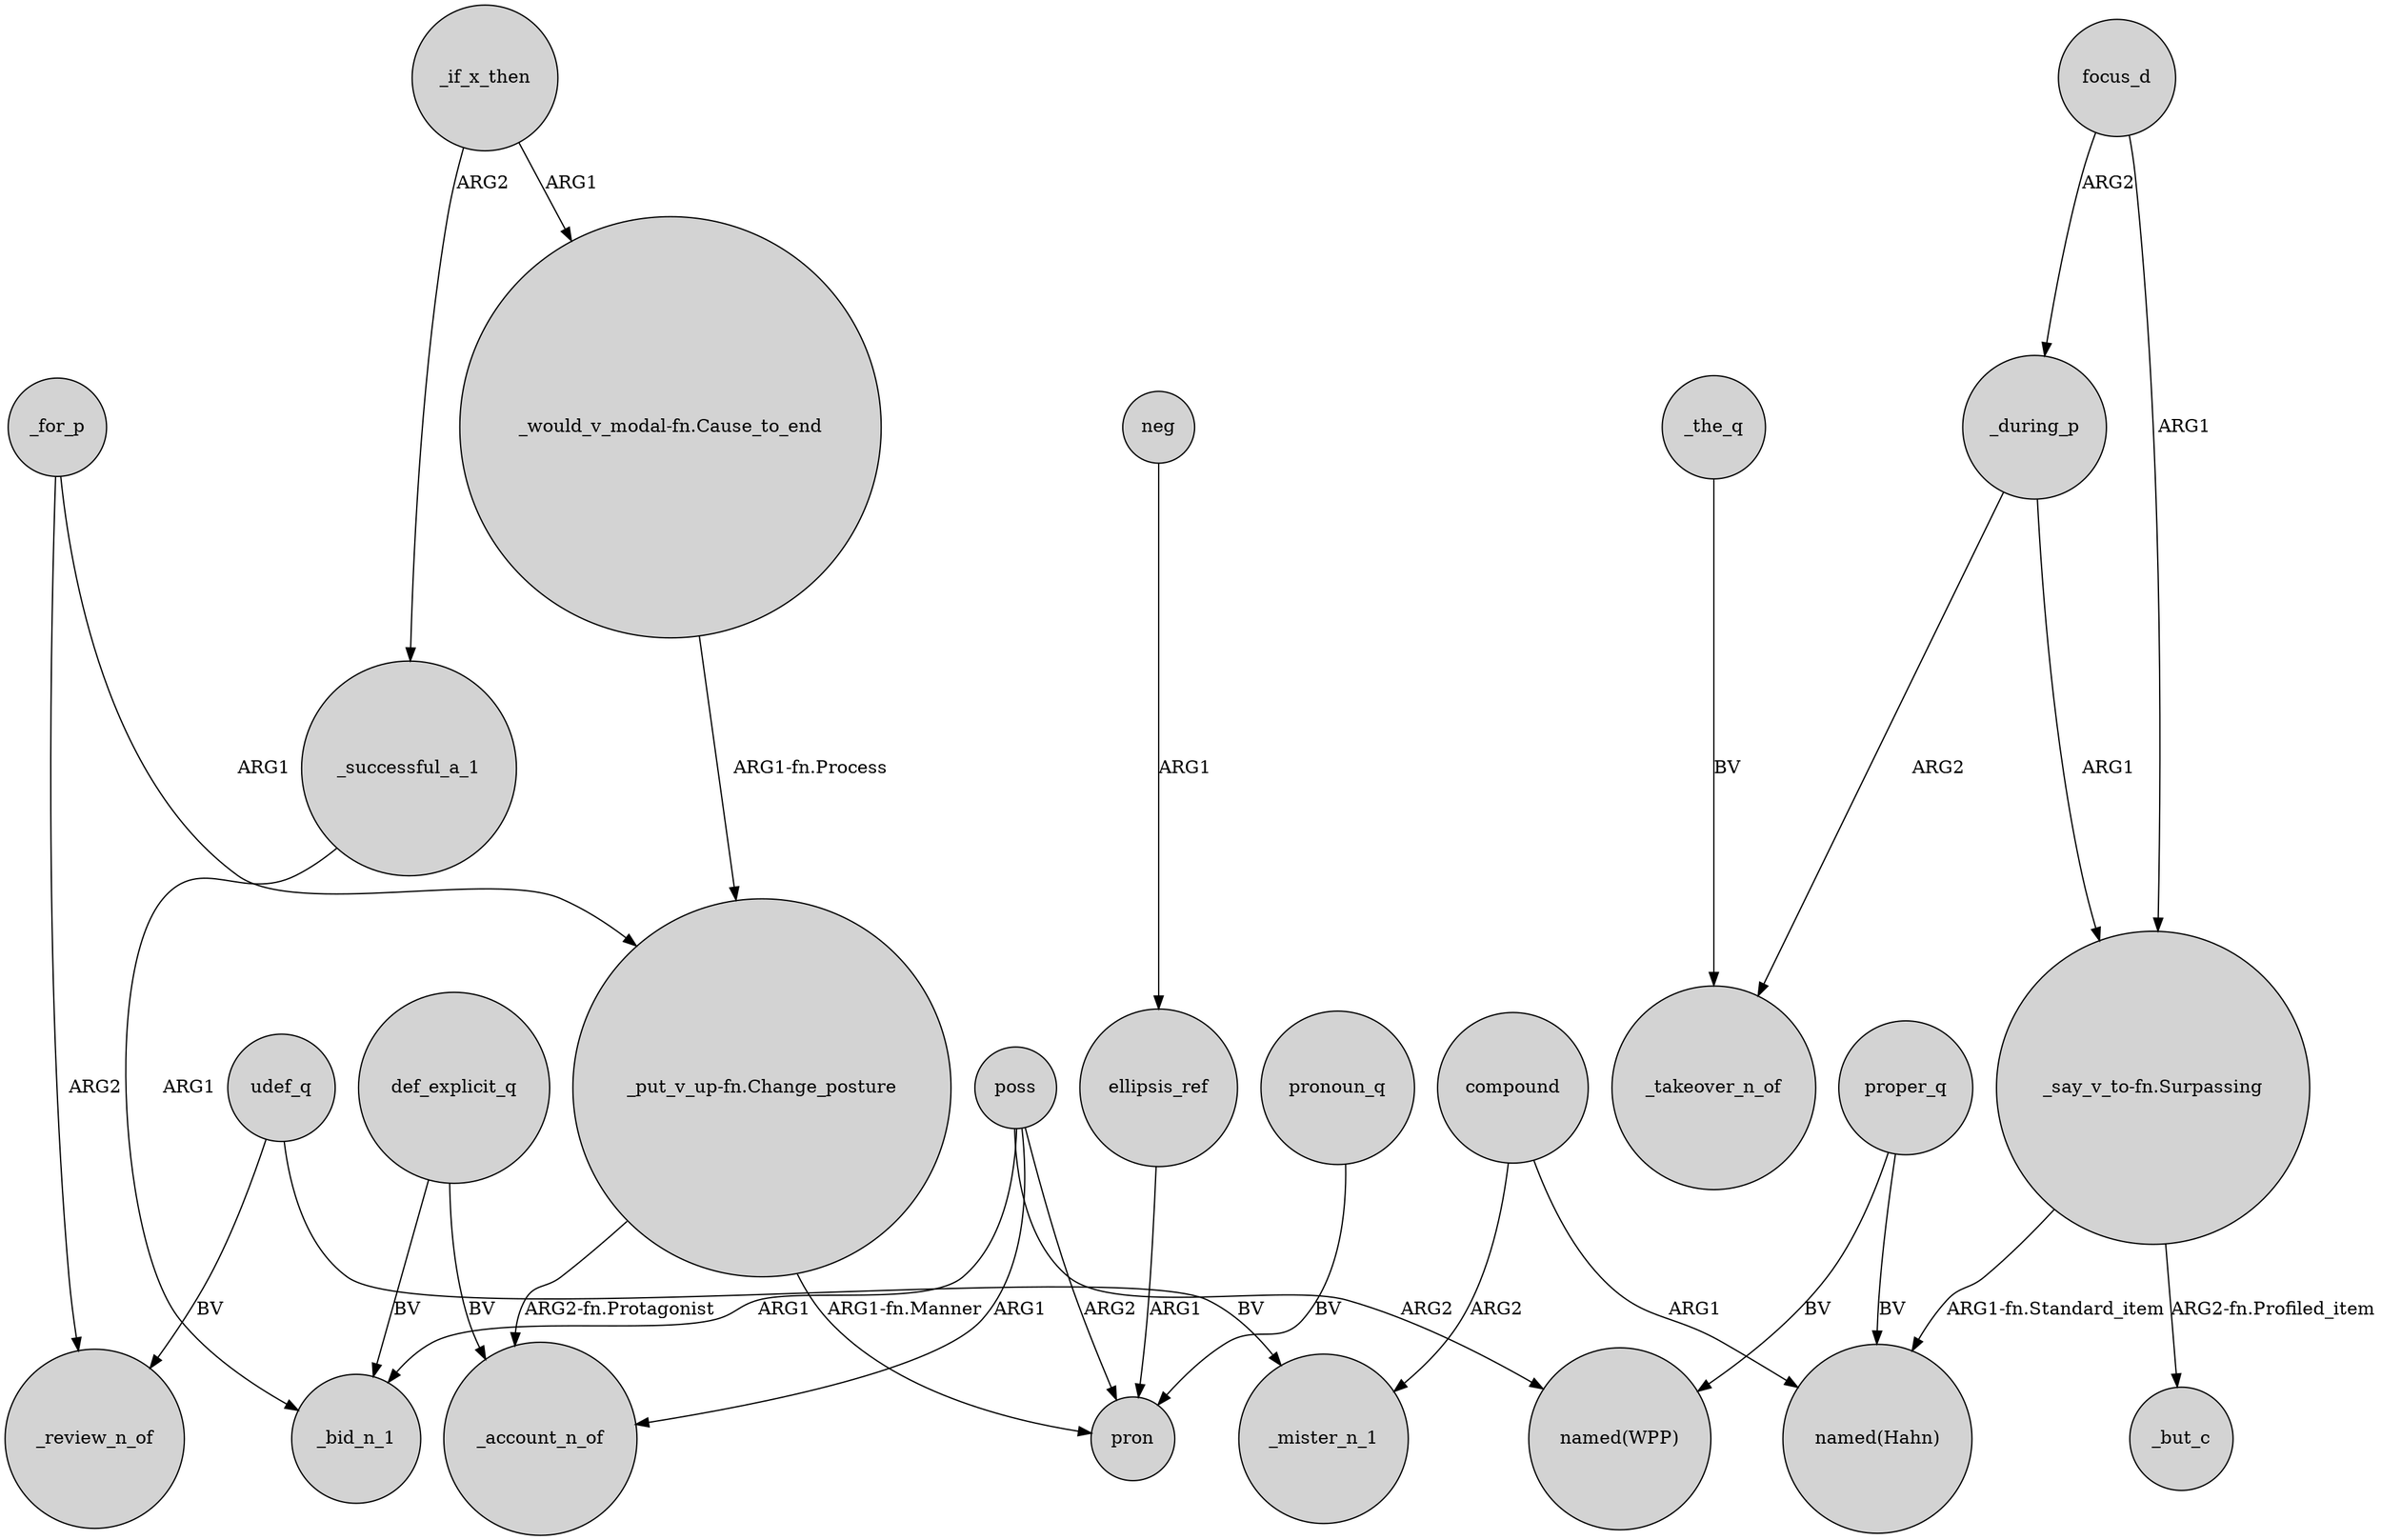 digraph {
	node [shape=circle style=filled]
	udef_q -> _review_n_of [label=BV]
	"_say_v_to-fn.Surpassing" -> "named(Hahn)" [label="ARG1-fn.Standard_item"]
	compound -> _mister_n_1 [label=ARG2]
	poss -> _bid_n_1 [label=ARG1]
	proper_q -> "named(WPP)" [label=BV]
	"_say_v_to-fn.Surpassing" -> _but_c [label="ARG2-fn.Profiled_item"]
	focus_d -> _during_p [label=ARG2]
	neg -> ellipsis_ref [label=ARG1]
	_if_x_then -> _successful_a_1 [label=ARG2]
	_during_p -> "_say_v_to-fn.Surpassing" [label=ARG1]
	def_explicit_q -> _account_n_of [label=BV]
	udef_q -> _mister_n_1 [label=BV]
	compound -> "named(Hahn)" [label=ARG1]
	ellipsis_ref -> pron [label=ARG1]
	pronoun_q -> pron [label=BV]
	_for_p -> _review_n_of [label=ARG2]
	def_explicit_q -> _bid_n_1 [label=BV]
	poss -> pron [label=ARG2]
	"_would_v_modal-fn.Cause_to_end" -> "_put_v_up-fn.Change_posture" [label="ARG1-fn.Process"]
	proper_q -> "named(Hahn)" [label=BV]
	_for_p -> "_put_v_up-fn.Change_posture" [label=ARG1]
	"_put_v_up-fn.Change_posture" -> pron [label="ARG1-fn.Manner"]
	_the_q -> _takeover_n_of [label=BV]
	_during_p -> _takeover_n_of [label=ARG2]
	poss -> "named(WPP)" [label=ARG2]
	focus_d -> "_say_v_to-fn.Surpassing" [label=ARG1]
	poss -> _account_n_of [label=ARG1]
	_successful_a_1 -> _bid_n_1 [label=ARG1]
	"_put_v_up-fn.Change_posture" -> _account_n_of [label="ARG2-fn.Protagonist"]
	_if_x_then -> "_would_v_modal-fn.Cause_to_end" [label=ARG1]
}
